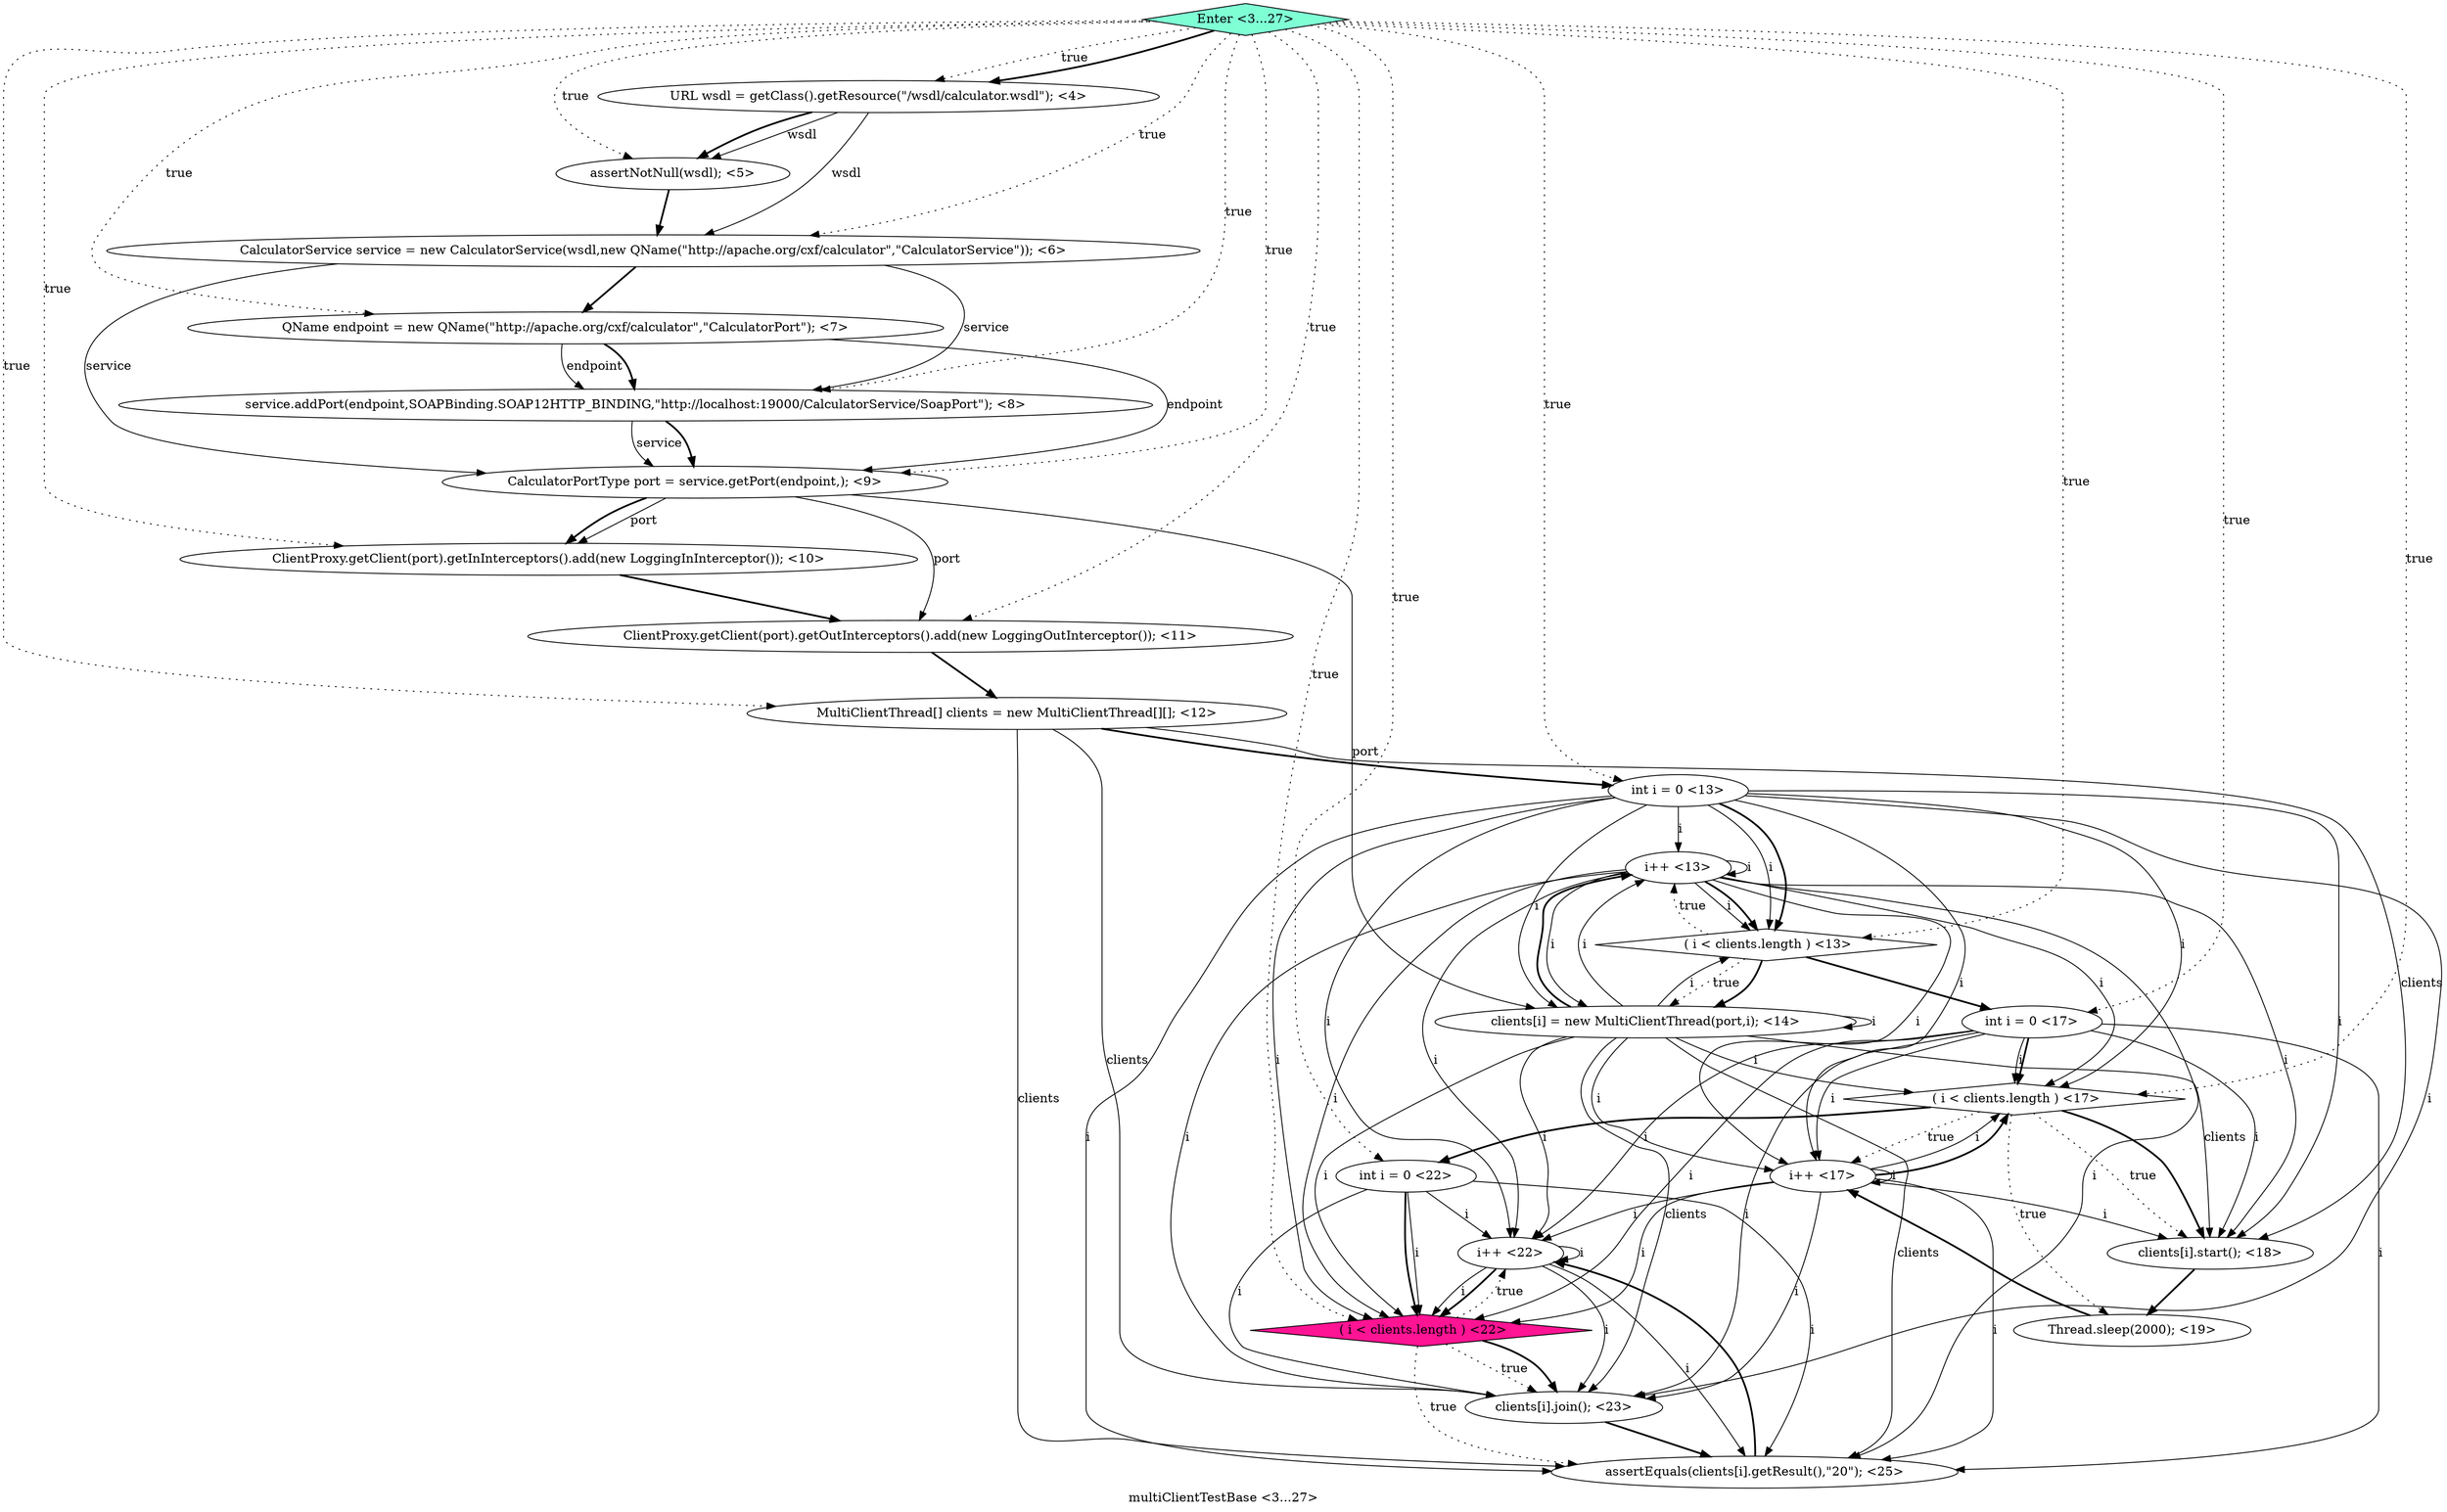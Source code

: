digraph PDG {
label = "multiClientTestBase <3...27>";
0.3 [style = filled, label = "QName endpoint = new QName(\"http://apache.org/cxf/calculator\",\"CalculatorPort\"); <7>", fillcolor = white, shape = ellipse];
0.13 [style = filled, label = "int i = 0 <17>", fillcolor = white, shape = ellipse];
0.7 [style = filled, label = "ClientProxy.getClient(port).getOutInterceptors().add(new LoggingOutInterceptor()); <11>", fillcolor = white, shape = ellipse];
0.0 [style = filled, label = "URL wsdl = getClass().getResource(\"/wsdl/calculator.wsdl\"); <4>", fillcolor = white, shape = ellipse];
0.1 [style = filled, label = "assertNotNull(wsdl); <5>", fillcolor = white, shape = ellipse];
0.9 [style = filled, label = "int i = 0 <13>", fillcolor = white, shape = ellipse];
0.20 [style = filled, label = "i++ <22>", fillcolor = white, shape = ellipse];
0.22 [style = filled, label = "assertEquals(clients[i].getResult(),\"20\"); <25>", fillcolor = white, shape = ellipse];
0.14 [style = filled, label = " ( i < clients.length ) <17>", fillcolor = white, shape = diamond];
0.15 [style = filled, label = "i++ <17>", fillcolor = white, shape = ellipse];
0.6 [style = filled, label = "ClientProxy.getClient(port).getInInterceptors().add(new LoggingInInterceptor()); <10>", fillcolor = white, shape = ellipse];
0.23 [style = filled, label = "Enter <3...27>", fillcolor = aquamarine, shape = diamond];
0.16 [style = filled, label = "clients[i].start(); <18>", fillcolor = white, shape = ellipse];
0.11 [style = filled, label = "i++ <13>", fillcolor = white, shape = ellipse];
0.4 [style = filled, label = "service.addPort(endpoint,SOAPBinding.SOAP12HTTP_BINDING,\"http://localhost:19000/CalculatorService/SoapPort\"); <8>", fillcolor = white, shape = ellipse];
0.18 [style = filled, label = "int i = 0 <22>", fillcolor = white, shape = ellipse];
0.2 [style = filled, label = "CalculatorService service = new CalculatorService(wsdl,new QName(\"http://apache.org/cxf/calculator\",\"CalculatorService\")); <6>", fillcolor = white, shape = ellipse];
0.5 [style = filled, label = "CalculatorPortType port = service.getPort(endpoint,); <9>", fillcolor = white, shape = ellipse];
0.21 [style = filled, label = "clients[i].join(); <23>", fillcolor = white, shape = ellipse];
0.17 [style = filled, label = "Thread.sleep(2000); <19>", fillcolor = white, shape = ellipse];
0.19 [style = filled, label = " ( i < clients.length ) <22>", fillcolor = deeppink, shape = diamond];
0.10 [style = filled, label = " ( i < clients.length ) <13>", fillcolor = white, shape = diamond];
0.12 [style = filled, label = "clients[i] = new MultiClientThread(port,i); <14>", fillcolor = white, shape = ellipse];
0.8 [style = filled, label = "MultiClientThread[] clients = new MultiClientThread[][]; <12>", fillcolor = white, shape = ellipse];
0.0 -> 0.1 [style = solid, label="wsdl"];
0.0 -> 0.1 [style = bold, label=""];
0.0 -> 0.2 [style = solid, label="wsdl"];
0.1 -> 0.2 [style = bold, label=""];
0.2 -> 0.3 [style = bold, label=""];
0.2 -> 0.4 [style = solid, label="service"];
0.2 -> 0.5 [style = solid, label="service"];
0.3 -> 0.4 [style = solid, label="endpoint"];
0.3 -> 0.4 [style = bold, label=""];
0.3 -> 0.5 [style = solid, label="endpoint"];
0.4 -> 0.5 [style = solid, label="service"];
0.4 -> 0.5 [style = bold, label=""];
0.5 -> 0.6 [style = solid, label="port"];
0.5 -> 0.6 [style = bold, label=""];
0.5 -> 0.7 [style = solid, label="port"];
0.5 -> 0.12 [style = solid, label="port"];
0.6 -> 0.7 [style = bold, label=""];
0.7 -> 0.8 [style = bold, label=""];
0.8 -> 0.9 [style = bold, label=""];
0.8 -> 0.16 [style = solid, label="clients"];
0.8 -> 0.21 [style = solid, label="clients"];
0.8 -> 0.22 [style = solid, label="clients"];
0.9 -> 0.10 [style = solid, label="i"];
0.9 -> 0.10 [style = bold, label=""];
0.9 -> 0.11 [style = solid, label="i"];
0.9 -> 0.12 [style = solid, label="i"];
0.9 -> 0.14 [style = solid, label="i"];
0.9 -> 0.15 [style = solid, label="i"];
0.9 -> 0.16 [style = solid, label="i"];
0.9 -> 0.19 [style = solid, label="i"];
0.9 -> 0.20 [style = solid, label="i"];
0.9 -> 0.21 [style = solid, label="i"];
0.9 -> 0.22 [style = solid, label="i"];
0.10 -> 0.11 [style = dotted, label="true"];
0.10 -> 0.12 [style = dotted, label="true"];
0.10 -> 0.12 [style = bold, label=""];
0.10 -> 0.13 [style = bold, label=""];
0.11 -> 0.10 [style = solid, label="i"];
0.11 -> 0.10 [style = bold, label=""];
0.11 -> 0.11 [style = solid, label="i"];
0.11 -> 0.12 [style = solid, label="i"];
0.11 -> 0.14 [style = solid, label="i"];
0.11 -> 0.15 [style = solid, label="i"];
0.11 -> 0.16 [style = solid, label="i"];
0.11 -> 0.19 [style = solid, label="i"];
0.11 -> 0.20 [style = solid, label="i"];
0.11 -> 0.21 [style = solid, label="i"];
0.11 -> 0.22 [style = solid, label="i"];
0.12 -> 0.10 [style = solid, label="i"];
0.12 -> 0.11 [style = solid, label="i"];
0.12 -> 0.11 [style = bold, label=""];
0.12 -> 0.12 [style = solid, label="i"];
0.12 -> 0.14 [style = solid, label="i"];
0.12 -> 0.15 [style = solid, label="i"];
0.12 -> 0.16 [style = solid, label="clients"];
0.12 -> 0.19 [style = solid, label="i"];
0.12 -> 0.20 [style = solid, label="i"];
0.12 -> 0.21 [style = solid, label="clients"];
0.12 -> 0.22 [style = solid, label="clients"];
0.13 -> 0.14 [style = solid, label="i"];
0.13 -> 0.14 [style = bold, label=""];
0.13 -> 0.15 [style = solid, label="i"];
0.13 -> 0.16 [style = solid, label="i"];
0.13 -> 0.19 [style = solid, label="i"];
0.13 -> 0.20 [style = solid, label="i"];
0.13 -> 0.21 [style = solid, label="i"];
0.13 -> 0.22 [style = solid, label="i"];
0.14 -> 0.15 [style = dotted, label="true"];
0.14 -> 0.16 [style = dotted, label="true"];
0.14 -> 0.16 [style = bold, label=""];
0.14 -> 0.17 [style = dotted, label="true"];
0.14 -> 0.18 [style = bold, label=""];
0.15 -> 0.14 [style = solid, label="i"];
0.15 -> 0.14 [style = bold, label=""];
0.15 -> 0.15 [style = solid, label="i"];
0.15 -> 0.16 [style = solid, label="i"];
0.15 -> 0.19 [style = solid, label="i"];
0.15 -> 0.20 [style = solid, label="i"];
0.15 -> 0.21 [style = solid, label="i"];
0.15 -> 0.22 [style = solid, label="i"];
0.16 -> 0.17 [style = bold, label=""];
0.17 -> 0.15 [style = bold, label=""];
0.18 -> 0.19 [style = solid, label="i"];
0.18 -> 0.19 [style = bold, label=""];
0.18 -> 0.20 [style = solid, label="i"];
0.18 -> 0.21 [style = solid, label="i"];
0.18 -> 0.22 [style = solid, label="i"];
0.19 -> 0.20 [style = dotted, label="true"];
0.19 -> 0.21 [style = dotted, label="true"];
0.19 -> 0.21 [style = bold, label=""];
0.19 -> 0.22 [style = dotted, label="true"];
0.20 -> 0.19 [style = solid, label="i"];
0.20 -> 0.19 [style = bold, label=""];
0.20 -> 0.20 [style = solid, label="i"];
0.20 -> 0.21 [style = solid, label="i"];
0.20 -> 0.22 [style = solid, label="i"];
0.21 -> 0.22 [style = bold, label=""];
0.22 -> 0.20 [style = bold, label=""];
0.23 -> 0.0 [style = dotted, label="true"];
0.23 -> 0.0 [style = bold, label=""];
0.23 -> 0.1 [style = dotted, label="true"];
0.23 -> 0.2 [style = dotted, label="true"];
0.23 -> 0.3 [style = dotted, label="true"];
0.23 -> 0.4 [style = dotted, label="true"];
0.23 -> 0.5 [style = dotted, label="true"];
0.23 -> 0.6 [style = dotted, label="true"];
0.23 -> 0.7 [style = dotted, label="true"];
0.23 -> 0.8 [style = dotted, label="true"];
0.23 -> 0.9 [style = dotted, label="true"];
0.23 -> 0.10 [style = dotted, label="true"];
0.23 -> 0.13 [style = dotted, label="true"];
0.23 -> 0.14 [style = dotted, label="true"];
0.23 -> 0.18 [style = dotted, label="true"];
0.23 -> 0.19 [style = dotted, label="true"];
}
